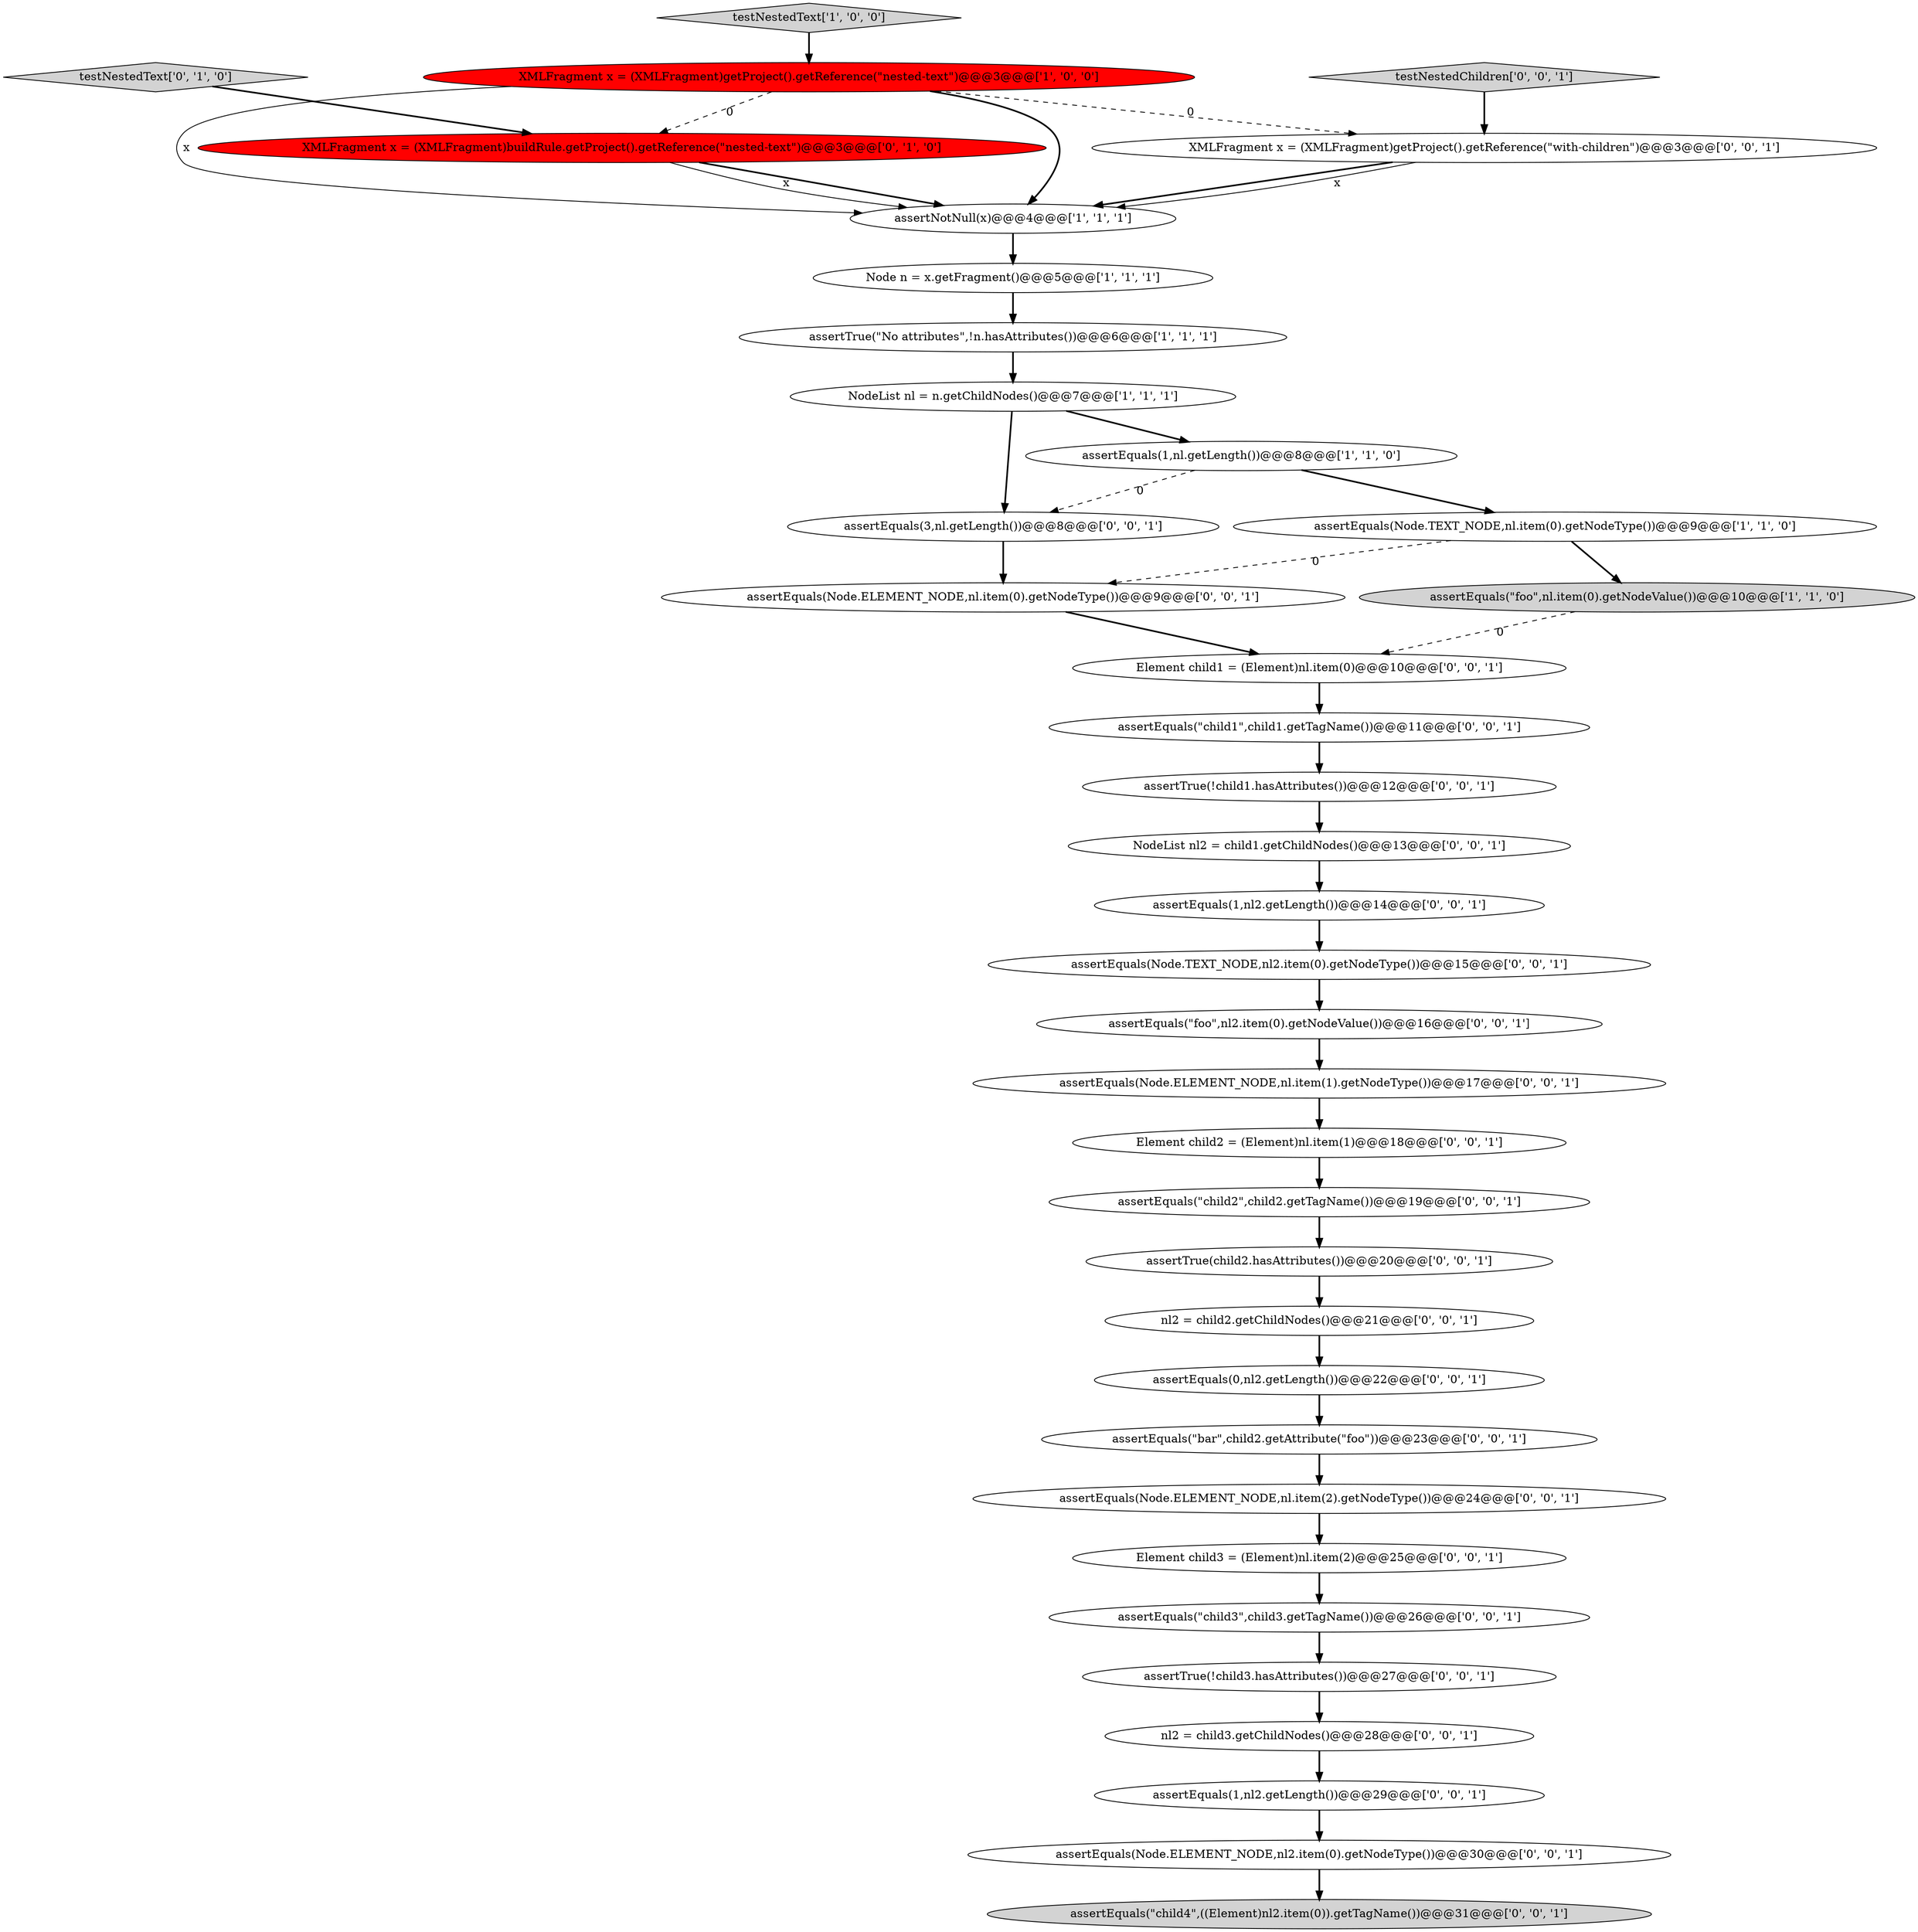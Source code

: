 digraph {
13 [style = filled, label = "assertEquals(\"bar\",child2.getAttribute(\"foo\"))@@@23@@@['0', '0', '1']", fillcolor = white, shape = ellipse image = "AAA0AAABBB3BBB"];
23 [style = filled, label = "assertEquals(1,nl2.getLength())@@@14@@@['0', '0', '1']", fillcolor = white, shape = ellipse image = "AAA0AAABBB3BBB"];
2 [style = filled, label = "assertNotNull(x)@@@4@@@['1', '1', '1']", fillcolor = white, shape = ellipse image = "AAA0AAABBB1BBB"];
20 [style = filled, label = "assertEquals(\"child3\",child3.getTagName())@@@26@@@['0', '0', '1']", fillcolor = white, shape = ellipse image = "AAA0AAABBB3BBB"];
27 [style = filled, label = "assertTrue(!child3.hasAttributes())@@@27@@@['0', '0', '1']", fillcolor = white, shape = ellipse image = "AAA0AAABBB3BBB"];
15 [style = filled, label = "assertEquals(1,nl2.getLength())@@@29@@@['0', '0', '1']", fillcolor = white, shape = ellipse image = "AAA0AAABBB3BBB"];
29 [style = filled, label = "assertEquals(3,nl.getLength())@@@8@@@['0', '0', '1']", fillcolor = white, shape = ellipse image = "AAA0AAABBB3BBB"];
36 [style = filled, label = "testNestedChildren['0', '0', '1']", fillcolor = lightgray, shape = diamond image = "AAA0AAABBB3BBB"];
28 [style = filled, label = "nl2 = child3.getChildNodes()@@@28@@@['0', '0', '1']", fillcolor = white, shape = ellipse image = "AAA0AAABBB3BBB"];
10 [style = filled, label = "testNestedText['0', '1', '0']", fillcolor = lightgray, shape = diamond image = "AAA0AAABBB2BBB"];
26 [style = filled, label = "assertEquals(Node.ELEMENT_NODE,nl2.item(0).getNodeType())@@@30@@@['0', '0', '1']", fillcolor = white, shape = ellipse image = "AAA0AAABBB3BBB"];
1 [style = filled, label = "XMLFragment x = (XMLFragment)getProject().getReference(\"nested-text\")@@@3@@@['1', '0', '0']", fillcolor = red, shape = ellipse image = "AAA1AAABBB1BBB"];
14 [style = filled, label = "assertEquals(\"child4\",((Element)nl2.item(0)).getTagName())@@@31@@@['0', '0', '1']", fillcolor = lightgray, shape = ellipse image = "AAA0AAABBB3BBB"];
22 [style = filled, label = "Element child3 = (Element)nl.item(2)@@@25@@@['0', '0', '1']", fillcolor = white, shape = ellipse image = "AAA0AAABBB3BBB"];
19 [style = filled, label = "assertEquals(Node.ELEMENT_NODE,nl.item(2).getNodeType())@@@24@@@['0', '0', '1']", fillcolor = white, shape = ellipse image = "AAA0AAABBB3BBB"];
3 [style = filled, label = "assertTrue(\"No attributes\",!n.hasAttributes())@@@6@@@['1', '1', '1']", fillcolor = white, shape = ellipse image = "AAA0AAABBB1BBB"];
9 [style = filled, label = "XMLFragment x = (XMLFragment)buildRule.getProject().getReference(\"nested-text\")@@@3@@@['0', '1', '0']", fillcolor = red, shape = ellipse image = "AAA1AAABBB2BBB"];
31 [style = filled, label = "Element child2 = (Element)nl.item(1)@@@18@@@['0', '0', '1']", fillcolor = white, shape = ellipse image = "AAA0AAABBB3BBB"];
17 [style = filled, label = "assertEquals(Node.TEXT_NODE,nl2.item(0).getNodeType())@@@15@@@['0', '0', '1']", fillcolor = white, shape = ellipse image = "AAA0AAABBB3BBB"];
30 [style = filled, label = "assertTrue(!child1.hasAttributes())@@@12@@@['0', '0', '1']", fillcolor = white, shape = ellipse image = "AAA0AAABBB3BBB"];
34 [style = filled, label = "assertEquals(\"foo\",nl2.item(0).getNodeValue())@@@16@@@['0', '0', '1']", fillcolor = white, shape = ellipse image = "AAA0AAABBB3BBB"];
16 [style = filled, label = "assertEquals(Node.ELEMENT_NODE,nl.item(0).getNodeType())@@@9@@@['0', '0', '1']", fillcolor = white, shape = ellipse image = "AAA0AAABBB3BBB"];
32 [style = filled, label = "XMLFragment x = (XMLFragment)getProject().getReference(\"with-children\")@@@3@@@['0', '0', '1']", fillcolor = white, shape = ellipse image = "AAA0AAABBB3BBB"];
0 [style = filled, label = "testNestedText['1', '0', '0']", fillcolor = lightgray, shape = diamond image = "AAA0AAABBB1BBB"];
8 [style = filled, label = "assertEquals(\"foo\",nl.item(0).getNodeValue())@@@10@@@['1', '1', '0']", fillcolor = lightgray, shape = ellipse image = "AAA0AAABBB1BBB"];
25 [style = filled, label = "assertTrue(child2.hasAttributes())@@@20@@@['0', '0', '1']", fillcolor = white, shape = ellipse image = "AAA0AAABBB3BBB"];
6 [style = filled, label = "NodeList nl = n.getChildNodes()@@@7@@@['1', '1', '1']", fillcolor = white, shape = ellipse image = "AAA0AAABBB1BBB"];
4 [style = filled, label = "Node n = x.getFragment()@@@5@@@['1', '1', '1']", fillcolor = white, shape = ellipse image = "AAA0AAABBB1BBB"];
35 [style = filled, label = "assertEquals(0,nl2.getLength())@@@22@@@['0', '0', '1']", fillcolor = white, shape = ellipse image = "AAA0AAABBB3BBB"];
7 [style = filled, label = "assertEquals(1,nl.getLength())@@@8@@@['1', '1', '0']", fillcolor = white, shape = ellipse image = "AAA0AAABBB1BBB"];
12 [style = filled, label = "assertEquals(\"child2\",child2.getTagName())@@@19@@@['0', '0', '1']", fillcolor = white, shape = ellipse image = "AAA0AAABBB3BBB"];
24 [style = filled, label = "nl2 = child2.getChildNodes()@@@21@@@['0', '0', '1']", fillcolor = white, shape = ellipse image = "AAA0AAABBB3BBB"];
33 [style = filled, label = "assertEquals(\"child1\",child1.getTagName())@@@11@@@['0', '0', '1']", fillcolor = white, shape = ellipse image = "AAA0AAABBB3BBB"];
11 [style = filled, label = "Element child1 = (Element)nl.item(0)@@@10@@@['0', '0', '1']", fillcolor = white, shape = ellipse image = "AAA0AAABBB3BBB"];
5 [style = filled, label = "assertEquals(Node.TEXT_NODE,nl.item(0).getNodeType())@@@9@@@['1', '1', '0']", fillcolor = white, shape = ellipse image = "AAA0AAABBB1BBB"];
18 [style = filled, label = "NodeList nl2 = child1.getChildNodes()@@@13@@@['0', '0', '1']", fillcolor = white, shape = ellipse image = "AAA0AAABBB3BBB"];
21 [style = filled, label = "assertEquals(Node.ELEMENT_NODE,nl.item(1).getNodeType())@@@17@@@['0', '0', '1']", fillcolor = white, shape = ellipse image = "AAA0AAABBB3BBB"];
4->3 [style = bold, label=""];
5->8 [style = bold, label=""];
16->11 [style = bold, label=""];
28->15 [style = bold, label=""];
18->23 [style = bold, label=""];
9->2 [style = bold, label=""];
24->35 [style = bold, label=""];
27->28 [style = bold, label=""];
1->2 [style = solid, label="x"];
26->14 [style = bold, label=""];
3->6 [style = bold, label=""];
36->32 [style = bold, label=""];
1->9 [style = dashed, label="0"];
1->32 [style = dashed, label="0"];
2->4 [style = bold, label=""];
32->2 [style = bold, label=""];
32->2 [style = solid, label="x"];
30->18 [style = bold, label=""];
31->12 [style = bold, label=""];
6->29 [style = bold, label=""];
15->26 [style = bold, label=""];
20->27 [style = bold, label=""];
5->16 [style = dashed, label="0"];
25->24 [style = bold, label=""];
17->34 [style = bold, label=""];
7->5 [style = bold, label=""];
13->19 [style = bold, label=""];
21->31 [style = bold, label=""];
9->2 [style = solid, label="x"];
22->20 [style = bold, label=""];
0->1 [style = bold, label=""];
12->25 [style = bold, label=""];
33->30 [style = bold, label=""];
11->33 [style = bold, label=""];
23->17 [style = bold, label=""];
7->29 [style = dashed, label="0"];
1->2 [style = bold, label=""];
10->9 [style = bold, label=""];
8->11 [style = dashed, label="0"];
6->7 [style = bold, label=""];
35->13 [style = bold, label=""];
19->22 [style = bold, label=""];
29->16 [style = bold, label=""];
34->21 [style = bold, label=""];
}
